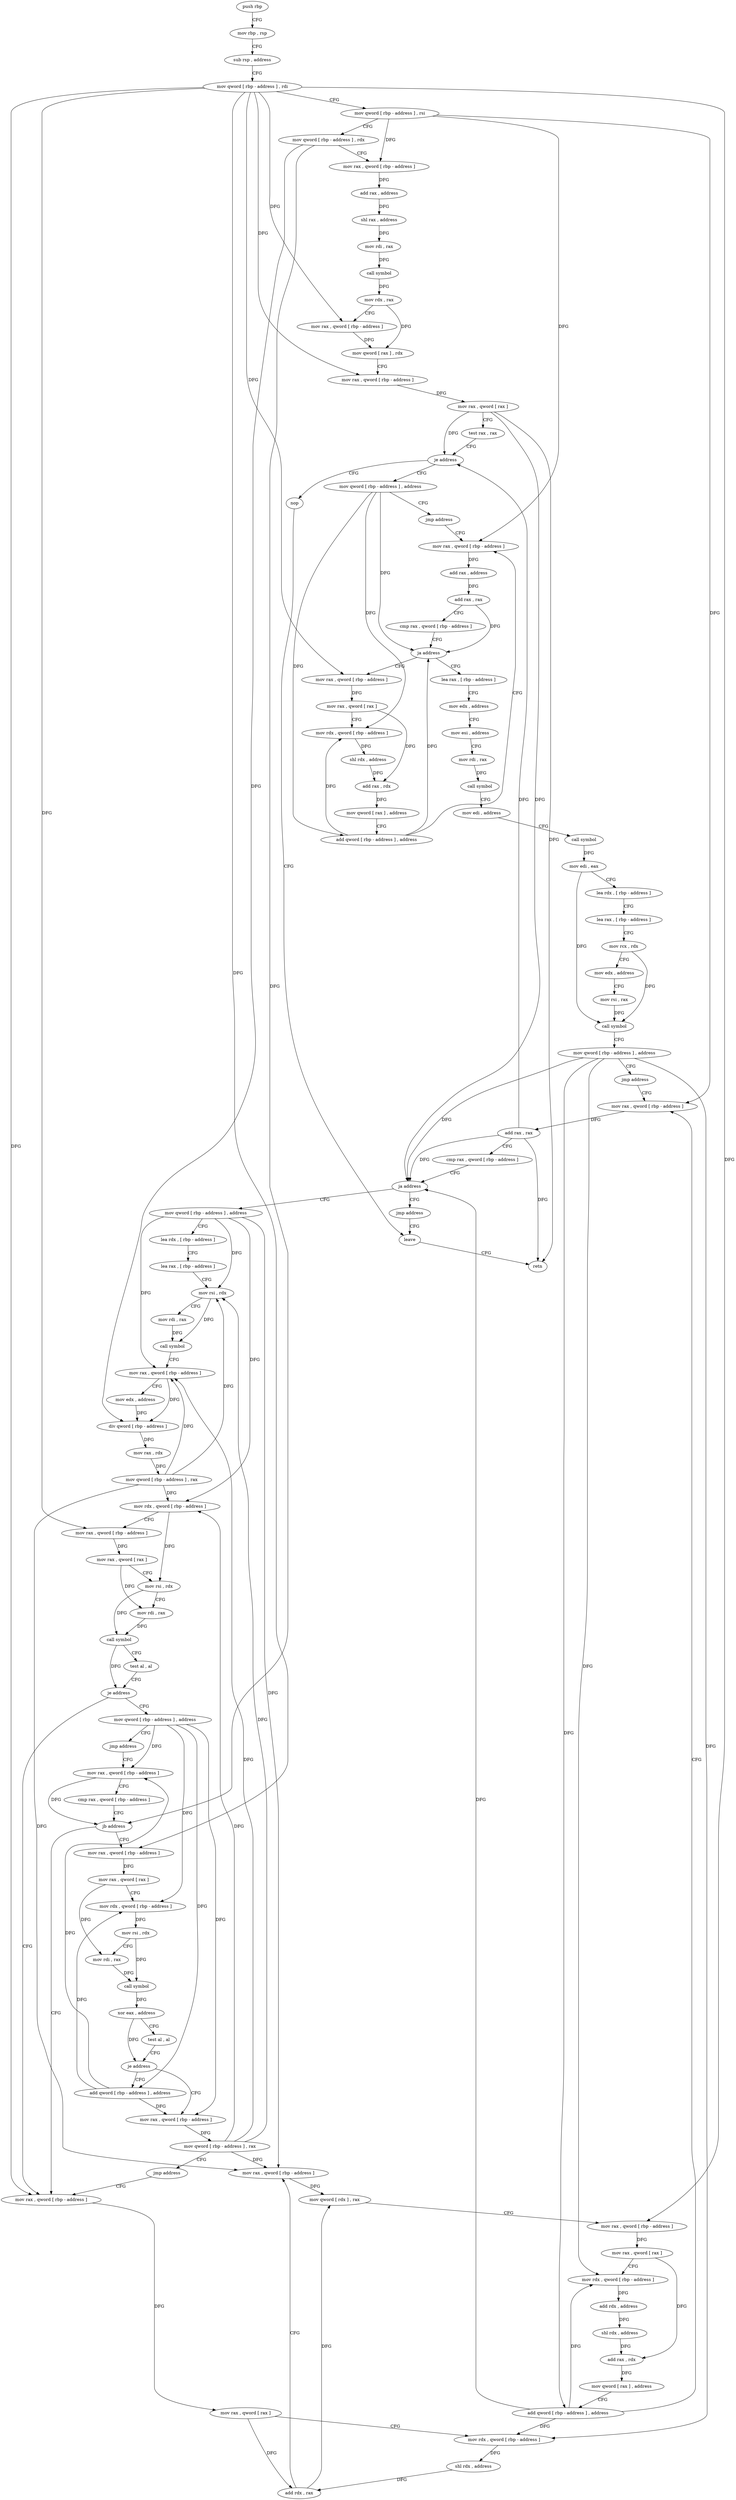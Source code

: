 digraph "func" {
"108768" [label = "push rbp" ]
"108769" [label = "mov rbp , rsp" ]
"108772" [label = "sub rsp , address" ]
"108779" [label = "mov qword [ rbp - address ] , rdi" ]
"108786" [label = "mov qword [ rbp - address ] , rsi" ]
"108793" [label = "mov qword [ rbp - address ] , rdx" ]
"108800" [label = "mov rax , qword [ rbp - address ]" ]
"108807" [label = "add rax , address" ]
"108811" [label = "shl rax , address" ]
"108815" [label = "mov rdi , rax" ]
"108818" [label = "call symbol" ]
"108823" [label = "mov rdx , rax" ]
"108826" [label = "mov rax , qword [ rbp - address ]" ]
"108833" [label = "mov qword [ rax ] , rdx" ]
"108836" [label = "mov rax , qword [ rbp - address ]" ]
"108843" [label = "mov rax , qword [ rax ]" ]
"108846" [label = "test rax , rax" ]
"108849" [label = "je address" ]
"109258" [label = "nop" ]
"108855" [label = "mov qword [ rbp - address ] , address" ]
"109259" [label = "leave" ]
"108863" [label = "jmp address" ]
"108898" [label = "mov rax , qword [ rbp - address ]" ]
"108905" [label = "add rax , address" ]
"108909" [label = "add rax , rax" ]
"108912" [label = "cmp rax , qword [ rbp - address ]" ]
"108916" [label = "ja address" ]
"108865" [label = "mov rax , qword [ rbp - address ]" ]
"108918" [label = "lea rax , [ rbp - address ]" ]
"108872" [label = "mov rax , qword [ rax ]" ]
"108875" [label = "mov rdx , qword [ rbp - address ]" ]
"108879" [label = "shl rdx , address" ]
"108883" [label = "add rax , rdx" ]
"108886" [label = "mov qword [ rax ] , address" ]
"108893" [label = "add qword [ rbp - address ] , address" ]
"108925" [label = "mov edx , address" ]
"108930" [label = "mov esi , address" ]
"108935" [label = "mov rdi , rax" ]
"108938" [label = "call symbol" ]
"108943" [label = "mov edi , address" ]
"108948" [label = "call symbol" ]
"108953" [label = "mov edi , eax" ]
"108955" [label = "lea rdx , [ rbp - address ]" ]
"108962" [label = "lea rax , [ rbp - address ]" ]
"108969" [label = "mov rcx , rdx" ]
"108972" [label = "mov edx , address" ]
"108977" [label = "mov rsi , rax" ]
"108980" [label = "call symbol" ]
"108985" [label = "mov qword [ rbp - address ] , address" ]
"108993" [label = "jmp address" ]
"109236" [label = "mov rax , qword [ rbp - address ]" ]
"109243" [label = "add rax , rax" ]
"109246" [label = "cmp rax , qword [ rbp - address ]" ]
"109250" [label = "ja address" ]
"108998" [label = "mov qword [ rbp - address ] , address" ]
"109256" [label = "jmp address" ]
"109009" [label = "lea rdx , [ rbp - address ]" ]
"109016" [label = "lea rax , [ rbp - address ]" ]
"109023" [label = "mov rsi , rdx" ]
"109026" [label = "mov rdi , rax" ]
"109029" [label = "call symbol" ]
"109034" [label = "mov rax , qword [ rbp - address ]" ]
"109041" [label = "mov edx , address" ]
"109046" [label = "div qword [ rbp - address ]" ]
"109053" [label = "mov rax , rdx" ]
"109056" [label = "mov qword [ rbp - address ] , rax" ]
"109063" [label = "mov rdx , qword [ rbp - address ]" ]
"109070" [label = "mov rax , qword [ rbp - address ]" ]
"109077" [label = "mov rax , qword [ rax ]" ]
"109080" [label = "mov rsi , rdx" ]
"109083" [label = "mov rdi , rax" ]
"109086" [label = "call symbol" ]
"109091" [label = "test al , al" ]
"109093" [label = "je address" ]
"109168" [label = "mov rax , qword [ rbp - address ]" ]
"109095" [label = "mov qword [ rbp - address ] , address" ]
"109175" [label = "mov rax , qword [ rax ]" ]
"109178" [label = "mov rdx , qword [ rbp - address ]" ]
"109182" [label = "shl rdx , address" ]
"109186" [label = "add rdx , rax" ]
"109189" [label = "mov rax , qword [ rbp - address ]" ]
"109196" [label = "mov qword [ rdx ] , rax" ]
"109199" [label = "mov rax , qword [ rbp - address ]" ]
"109206" [label = "mov rax , qword [ rax ]" ]
"109209" [label = "mov rdx , qword [ rbp - address ]" ]
"109213" [label = "add rdx , address" ]
"109217" [label = "shl rdx , address" ]
"109221" [label = "add rax , rdx" ]
"109224" [label = "mov qword [ rax ] , address" ]
"109231" [label = "add qword [ rbp - address ] , address" ]
"109103" [label = "jmp address" ]
"109155" [label = "mov rax , qword [ rbp - address ]" ]
"109260" [label = "retn" ]
"109159" [label = "cmp rax , qword [ rbp - address ]" ]
"109166" [label = "jb address" ]
"109105" [label = "mov rax , qword [ rbp - address ]" ]
"109112" [label = "mov rax , qword [ rax ]" ]
"109115" [label = "mov rdx , qword [ rbp - address ]" ]
"109119" [label = "mov rsi , rdx" ]
"109122" [label = "mov rdi , rax" ]
"109125" [label = "call symbol" ]
"109130" [label = "xor eax , address" ]
"109133" [label = "test al , al" ]
"109135" [label = "je address" ]
"109150" [label = "add qword [ rbp - address ] , address" ]
"109137" [label = "mov rax , qword [ rbp - address ]" ]
"109141" [label = "mov qword [ rbp - address ] , rax" ]
"109148" [label = "jmp address" ]
"108768" -> "108769" [ label = "CFG" ]
"108769" -> "108772" [ label = "CFG" ]
"108772" -> "108779" [ label = "CFG" ]
"108779" -> "108786" [ label = "CFG" ]
"108779" -> "108826" [ label = "DFG" ]
"108779" -> "108836" [ label = "DFG" ]
"108779" -> "108865" [ label = "DFG" ]
"108779" -> "109070" [ label = "DFG" ]
"108779" -> "109168" [ label = "DFG" ]
"108779" -> "109199" [ label = "DFG" ]
"108779" -> "109105" [ label = "DFG" ]
"108786" -> "108793" [ label = "CFG" ]
"108786" -> "108800" [ label = "DFG" ]
"108786" -> "108898" [ label = "DFG" ]
"108786" -> "109236" [ label = "DFG" ]
"108793" -> "108800" [ label = "CFG" ]
"108793" -> "109046" [ label = "DFG" ]
"108793" -> "109166" [ label = "DFG" ]
"108800" -> "108807" [ label = "DFG" ]
"108807" -> "108811" [ label = "DFG" ]
"108811" -> "108815" [ label = "DFG" ]
"108815" -> "108818" [ label = "DFG" ]
"108818" -> "108823" [ label = "DFG" ]
"108823" -> "108826" [ label = "CFG" ]
"108823" -> "108833" [ label = "DFG" ]
"108826" -> "108833" [ label = "DFG" ]
"108833" -> "108836" [ label = "CFG" ]
"108836" -> "108843" [ label = "DFG" ]
"108843" -> "108846" [ label = "CFG" ]
"108843" -> "108849" [ label = "DFG" ]
"108843" -> "109260" [ label = "DFG" ]
"108843" -> "109250" [ label = "DFG" ]
"108846" -> "108849" [ label = "CFG" ]
"108849" -> "109258" [ label = "CFG" ]
"108849" -> "108855" [ label = "CFG" ]
"109258" -> "109259" [ label = "CFG" ]
"108855" -> "108863" [ label = "CFG" ]
"108855" -> "108916" [ label = "DFG" ]
"108855" -> "108875" [ label = "DFG" ]
"108855" -> "108893" [ label = "DFG" ]
"109259" -> "109260" [ label = "CFG" ]
"108863" -> "108898" [ label = "CFG" ]
"108898" -> "108905" [ label = "DFG" ]
"108905" -> "108909" [ label = "DFG" ]
"108909" -> "108912" [ label = "CFG" ]
"108909" -> "108916" [ label = "DFG" ]
"108912" -> "108916" [ label = "CFG" ]
"108916" -> "108865" [ label = "CFG" ]
"108916" -> "108918" [ label = "CFG" ]
"108865" -> "108872" [ label = "DFG" ]
"108918" -> "108925" [ label = "CFG" ]
"108872" -> "108875" [ label = "CFG" ]
"108872" -> "108883" [ label = "DFG" ]
"108875" -> "108879" [ label = "DFG" ]
"108879" -> "108883" [ label = "DFG" ]
"108883" -> "108886" [ label = "DFG" ]
"108886" -> "108893" [ label = "CFG" ]
"108893" -> "108898" [ label = "CFG" ]
"108893" -> "108916" [ label = "DFG" ]
"108893" -> "108875" [ label = "DFG" ]
"108925" -> "108930" [ label = "CFG" ]
"108930" -> "108935" [ label = "CFG" ]
"108935" -> "108938" [ label = "DFG" ]
"108938" -> "108943" [ label = "CFG" ]
"108943" -> "108948" [ label = "CFG" ]
"108948" -> "108953" [ label = "DFG" ]
"108953" -> "108955" [ label = "CFG" ]
"108953" -> "108980" [ label = "DFG" ]
"108955" -> "108962" [ label = "CFG" ]
"108962" -> "108969" [ label = "CFG" ]
"108969" -> "108972" [ label = "CFG" ]
"108969" -> "108980" [ label = "DFG" ]
"108972" -> "108977" [ label = "CFG" ]
"108977" -> "108980" [ label = "DFG" ]
"108980" -> "108985" [ label = "CFG" ]
"108985" -> "108993" [ label = "CFG" ]
"108985" -> "109250" [ label = "DFG" ]
"108985" -> "109178" [ label = "DFG" ]
"108985" -> "109209" [ label = "DFG" ]
"108985" -> "109231" [ label = "DFG" ]
"108993" -> "109236" [ label = "CFG" ]
"109236" -> "109243" [ label = "DFG" ]
"109243" -> "109246" [ label = "CFG" ]
"109243" -> "108849" [ label = "DFG" ]
"109243" -> "109260" [ label = "DFG" ]
"109243" -> "109250" [ label = "DFG" ]
"109246" -> "109250" [ label = "CFG" ]
"109250" -> "108998" [ label = "CFG" ]
"109250" -> "109256" [ label = "CFG" ]
"108998" -> "109009" [ label = "CFG" ]
"108998" -> "109034" [ label = "DFG" ]
"108998" -> "109063" [ label = "DFG" ]
"108998" -> "109189" [ label = "DFG" ]
"108998" -> "109023" [ label = "DFG" ]
"109256" -> "109259" [ label = "CFG" ]
"109009" -> "109016" [ label = "CFG" ]
"109016" -> "109023" [ label = "CFG" ]
"109023" -> "109026" [ label = "CFG" ]
"109023" -> "109029" [ label = "DFG" ]
"109026" -> "109029" [ label = "DFG" ]
"109029" -> "109034" [ label = "CFG" ]
"109034" -> "109041" [ label = "CFG" ]
"109034" -> "109046" [ label = "DFG" ]
"109041" -> "109046" [ label = "DFG" ]
"109046" -> "109053" [ label = "DFG" ]
"109053" -> "109056" [ label = "DFG" ]
"109056" -> "109063" [ label = "DFG" ]
"109056" -> "109023" [ label = "DFG" ]
"109056" -> "109034" [ label = "DFG" ]
"109056" -> "109189" [ label = "DFG" ]
"109063" -> "109070" [ label = "CFG" ]
"109063" -> "109080" [ label = "DFG" ]
"109070" -> "109077" [ label = "DFG" ]
"109077" -> "109080" [ label = "CFG" ]
"109077" -> "109083" [ label = "DFG" ]
"109080" -> "109083" [ label = "CFG" ]
"109080" -> "109086" [ label = "DFG" ]
"109083" -> "109086" [ label = "DFG" ]
"109086" -> "109091" [ label = "CFG" ]
"109086" -> "109093" [ label = "DFG" ]
"109091" -> "109093" [ label = "CFG" ]
"109093" -> "109168" [ label = "CFG" ]
"109093" -> "109095" [ label = "CFG" ]
"109168" -> "109175" [ label = "DFG" ]
"109095" -> "109103" [ label = "CFG" ]
"109095" -> "109155" [ label = "DFG" ]
"109095" -> "109115" [ label = "DFG" ]
"109095" -> "109150" [ label = "DFG" ]
"109095" -> "109137" [ label = "DFG" ]
"109175" -> "109178" [ label = "CFG" ]
"109175" -> "109186" [ label = "DFG" ]
"109178" -> "109182" [ label = "DFG" ]
"109182" -> "109186" [ label = "DFG" ]
"109186" -> "109189" [ label = "CFG" ]
"109186" -> "109196" [ label = "DFG" ]
"109189" -> "109196" [ label = "DFG" ]
"109196" -> "109199" [ label = "CFG" ]
"109199" -> "109206" [ label = "DFG" ]
"109206" -> "109209" [ label = "CFG" ]
"109206" -> "109221" [ label = "DFG" ]
"109209" -> "109213" [ label = "DFG" ]
"109213" -> "109217" [ label = "DFG" ]
"109217" -> "109221" [ label = "DFG" ]
"109221" -> "109224" [ label = "DFG" ]
"109224" -> "109231" [ label = "CFG" ]
"109231" -> "109236" [ label = "CFG" ]
"109231" -> "109250" [ label = "DFG" ]
"109231" -> "109178" [ label = "DFG" ]
"109231" -> "109209" [ label = "DFG" ]
"109103" -> "109155" [ label = "CFG" ]
"109155" -> "109159" [ label = "CFG" ]
"109155" -> "109166" [ label = "DFG" ]
"109159" -> "109166" [ label = "CFG" ]
"109166" -> "109105" [ label = "CFG" ]
"109166" -> "109168" [ label = "CFG" ]
"109105" -> "109112" [ label = "DFG" ]
"109112" -> "109115" [ label = "CFG" ]
"109112" -> "109122" [ label = "DFG" ]
"109115" -> "109119" [ label = "DFG" ]
"109119" -> "109122" [ label = "CFG" ]
"109119" -> "109125" [ label = "DFG" ]
"109122" -> "109125" [ label = "DFG" ]
"109125" -> "109130" [ label = "DFG" ]
"109130" -> "109133" [ label = "CFG" ]
"109130" -> "109135" [ label = "DFG" ]
"109133" -> "109135" [ label = "CFG" ]
"109135" -> "109150" [ label = "CFG" ]
"109135" -> "109137" [ label = "CFG" ]
"109150" -> "109155" [ label = "DFG" ]
"109150" -> "109115" [ label = "DFG" ]
"109150" -> "109137" [ label = "DFG" ]
"109137" -> "109141" [ label = "DFG" ]
"109141" -> "109148" [ label = "CFG" ]
"109141" -> "109023" [ label = "DFG" ]
"109141" -> "109034" [ label = "DFG" ]
"109141" -> "109063" [ label = "DFG" ]
"109141" -> "109189" [ label = "DFG" ]
"109148" -> "109168" [ label = "CFG" ]
}
